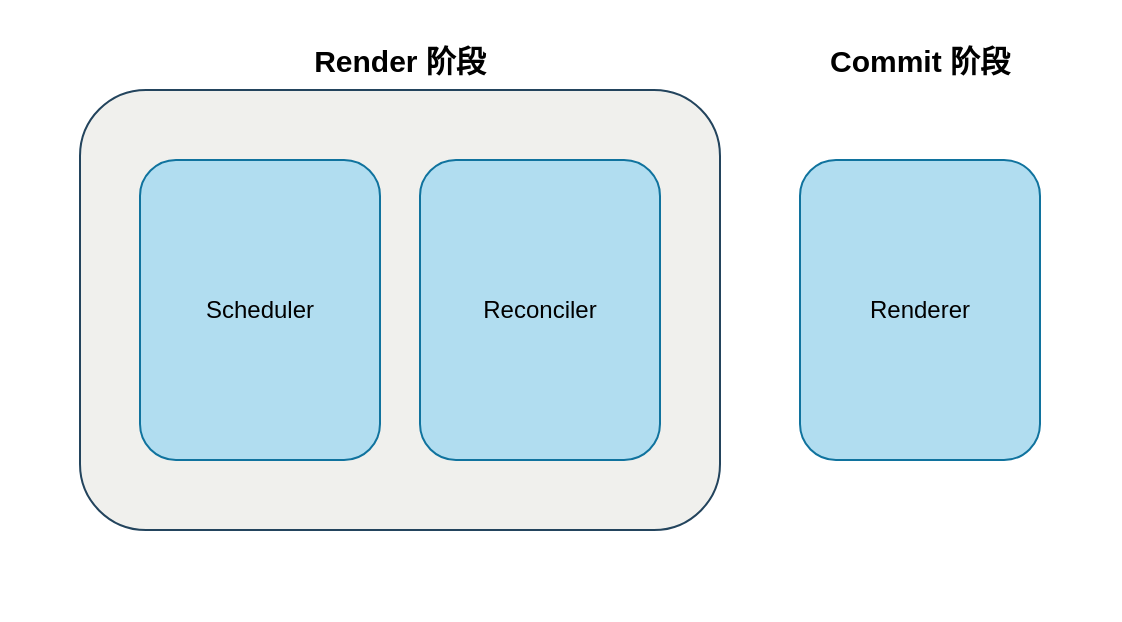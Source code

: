 <mxfile version="24.6.2" type="github">
  <diagram name="Page-1" id="ThLoNOyRRW4WWOTf0mqJ">
    <mxGraphModel dx="954" dy="556" grid="1" gridSize="10" guides="1" tooltips="1" connect="1" arrows="1" fold="1" page="1" pageScale="1" pageWidth="827" pageHeight="1169" math="0" shadow="0">
      <root>
        <mxCell id="0" />
        <mxCell id="1" parent="0" />
        <mxCell id="qQFFzPtyfGhHFNW3J9Dj-6" value="" style="rounded=1;whiteSpace=wrap;html=1;strokeColor=none;" vertex="1" parent="1">
          <mxGeometry x="150" y="145" width="560" height="310" as="geometry" />
        </mxCell>
        <mxCell id="qQFFzPtyfGhHFNW3J9Dj-2" value="" style="rounded=1;whiteSpace=wrap;html=1;fillColor=#F0F0ED;strokeColor=#23445d;" vertex="1" parent="1">
          <mxGeometry x="190" y="190" width="320" height="220" as="geometry" />
        </mxCell>
        <mxCell id="qQFFzPtyfGhHFNW3J9Dj-3" value="Scheduler" style="rounded=1;whiteSpace=wrap;html=1;fillStyle=auto;fillColor=#b1ddf0;strokeColor=#10739e;" vertex="1" parent="1">
          <mxGeometry x="220" y="225" width="120" height="150" as="geometry" />
        </mxCell>
        <mxCell id="qQFFzPtyfGhHFNW3J9Dj-4" value="Reconciler" style="rounded=1;whiteSpace=wrap;html=1;fillStyle=auto;fillColor=#b1ddf0;strokeColor=#10739e;" vertex="1" parent="1">
          <mxGeometry x="360" y="225" width="120" height="150" as="geometry" />
        </mxCell>
        <mxCell id="qQFFzPtyfGhHFNW3J9Dj-5" value="Renderer" style="rounded=1;whiteSpace=wrap;html=1;fillStyle=auto;fillColor=#b1ddf0;strokeColor=#10739e;" vertex="1" parent="1">
          <mxGeometry x="550" y="225" width="120" height="150" as="geometry" />
        </mxCell>
        <mxCell id="qQFFzPtyfGhHFNW3J9Dj-7" value="Render 阶段" style="text;strokeColor=none;align=center;fillColor=none;html=1;verticalAlign=middle;whiteSpace=wrap;rounded=0;fontSize=15;fontStyle=1" vertex="1" parent="1">
          <mxGeometry x="290" y="160" width="120" height="30" as="geometry" />
        </mxCell>
        <mxCell id="qQFFzPtyfGhHFNW3J9Dj-8" value="Commit 阶段" style="text;strokeColor=none;align=center;fillColor=none;html=1;verticalAlign=middle;whiteSpace=wrap;rounded=0;fontSize=15;fontStyle=1" vertex="1" parent="1">
          <mxGeometry x="550" y="160" width="120" height="30" as="geometry" />
        </mxCell>
      </root>
    </mxGraphModel>
  </diagram>
</mxfile>
